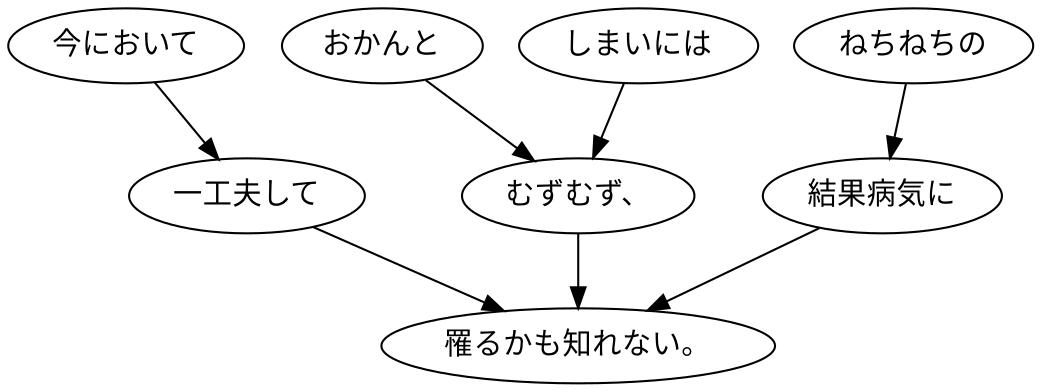 digraph graph4211 {
	node0 [label="今において"];
	node1 [label="一工夫して"];
	node2 [label="おかんと"];
	node3 [label="しまいには"];
	node4 [label="むずむず、"];
	node5 [label="ねちねちの"];
	node6 [label="結果病気に"];
	node7 [label="罹るかも知れない。"];
	node0 -> node1;
	node1 -> node7;
	node2 -> node4;
	node3 -> node4;
	node4 -> node7;
	node5 -> node6;
	node6 -> node7;
}
